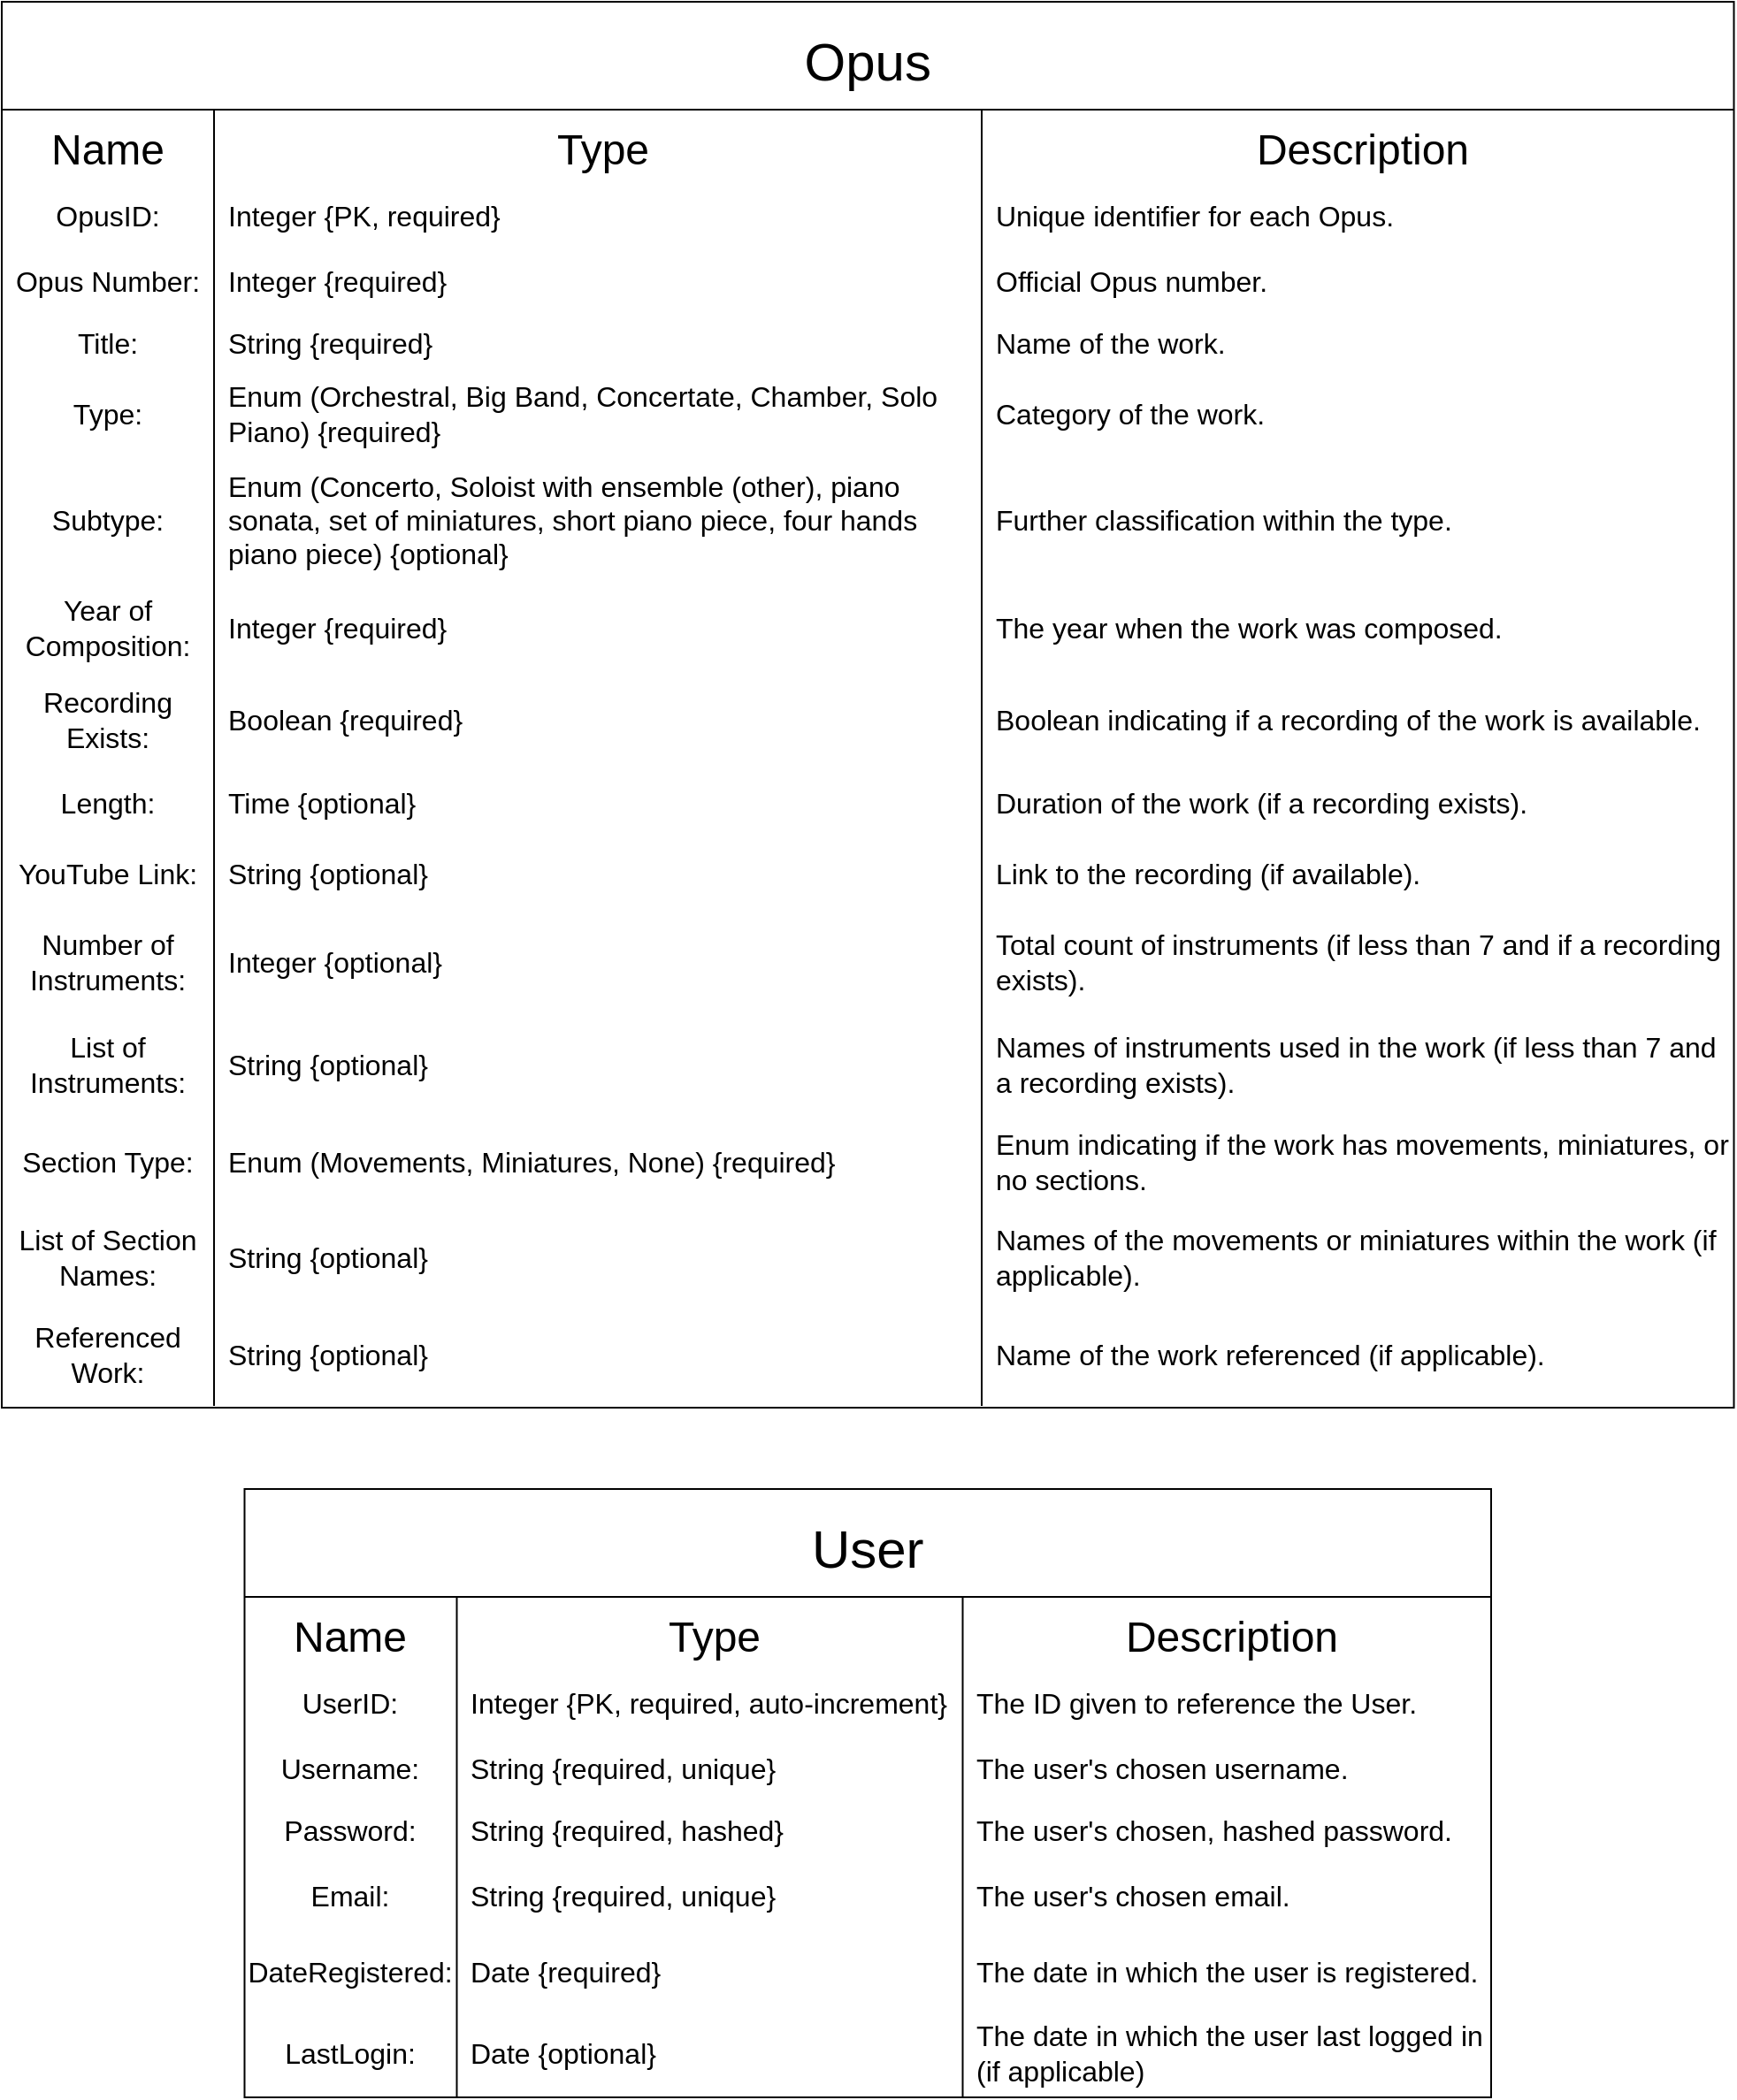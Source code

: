 <mxfile version="21.6.8" type="github">
  <diagram name="Page-1" id="4IrBOUdvrh_5Sq5YBgO_">
    <mxGraphModel dx="1157" dy="1156" grid="0" gridSize="10" guides="1" tooltips="1" connect="1" arrows="1" fold="1" page="0" pageScale="1" pageWidth="850" pageHeight="1100" math="0" shadow="0">
      <root>
        <mxCell id="0" />
        <mxCell id="1" parent="0" />
        <mxCell id="5cEYTImaFFyF1Rz-oEv8-1" value="Opus" style="shape=table;startSize=61;container=1;collapsible=0;childLayout=tableLayout;fixedRows=1;rowLines=0;fontStyle=0;strokeColor=default;fontSize=30;" parent="1" vertex="1">
          <mxGeometry x="-122" y="140" width="979.25" height="795.0" as="geometry" />
        </mxCell>
        <mxCell id="5cEYTImaFFyF1Rz-oEv8-58" style="shape=tableRow;horizontal=0;startSize=0;swimlaneHead=0;swimlaneBody=0;top=0;left=0;bottom=0;right=0;collapsible=0;dropTarget=0;fillColor=none;points=[[0,0.5],[1,0.5]];portConstraint=eastwest;strokeColor=inherit;fontSize=16;" parent="5cEYTImaFFyF1Rz-oEv8-1" vertex="1">
          <mxGeometry y="61" width="979.25" height="45" as="geometry" />
        </mxCell>
        <mxCell id="5cEYTImaFFyF1Rz-oEv8-59" value="Name" style="shape=partialRectangle;html=1;whiteSpace=wrap;connectable=0;fillColor=none;top=0;left=0;bottom=0;right=0;overflow=hidden;pointerEvents=1;strokeColor=inherit;fontSize=24;" parent="5cEYTImaFFyF1Rz-oEv8-58" vertex="1">
          <mxGeometry width="120" height="45" as="geometry">
            <mxRectangle width="120" height="45" as="alternateBounds" />
          </mxGeometry>
        </mxCell>
        <mxCell id="5cEYTImaFFyF1Rz-oEv8-60" value="Type" style="shape=partialRectangle;html=1;whiteSpace=wrap;connectable=0;fillColor=none;top=0;left=0;bottom=0;right=0;align=center;spacingLeft=6;overflow=hidden;strokeColor=inherit;fontSize=24;" parent="5cEYTImaFFyF1Rz-oEv8-58" vertex="1">
          <mxGeometry x="120" width="434" height="45" as="geometry">
            <mxRectangle width="434" height="45" as="alternateBounds" />
          </mxGeometry>
        </mxCell>
        <mxCell id="5cEYTImaFFyF1Rz-oEv8-61" value="Description" style="shape=partialRectangle;html=1;whiteSpace=wrap;connectable=0;fillColor=none;top=0;left=0;bottom=0;right=0;align=center;spacingLeft=6;overflow=hidden;strokeColor=inherit;fontSize=24;" parent="5cEYTImaFFyF1Rz-oEv8-58" vertex="1">
          <mxGeometry x="554" width="425" height="45" as="geometry">
            <mxRectangle width="425" height="45" as="alternateBounds" />
          </mxGeometry>
        </mxCell>
        <mxCell id="5cEYTImaFFyF1Rz-oEv8-2" value="" style="shape=tableRow;horizontal=0;startSize=0;swimlaneHead=0;swimlaneBody=0;top=0;left=0;bottom=0;right=0;collapsible=0;dropTarget=0;fillColor=none;points=[[0,0.5],[1,0.5]];portConstraint=eastwest;strokeColor=inherit;fontSize=16;" parent="5cEYTImaFFyF1Rz-oEv8-1" vertex="1">
          <mxGeometry y="106" width="979.25" height="30" as="geometry" />
        </mxCell>
        <mxCell id="5cEYTImaFFyF1Rz-oEv8-3" value="OpusID:" style="shape=partialRectangle;html=1;whiteSpace=wrap;connectable=0;fillColor=none;top=0;left=0;bottom=0;right=0;overflow=hidden;pointerEvents=1;strokeColor=inherit;fontSize=16;" parent="5cEYTImaFFyF1Rz-oEv8-2" vertex="1">
          <mxGeometry width="120" height="30" as="geometry">
            <mxRectangle width="120" height="30" as="alternateBounds" />
          </mxGeometry>
        </mxCell>
        <mxCell id="5cEYTImaFFyF1Rz-oEv8-4" value="Integer {PK, required}" style="shape=partialRectangle;html=1;whiteSpace=wrap;connectable=0;fillColor=none;top=0;left=0;bottom=0;right=0;align=left;spacingLeft=6;overflow=hidden;strokeColor=inherit;fontSize=16;" parent="5cEYTImaFFyF1Rz-oEv8-2" vertex="1">
          <mxGeometry x="120" width="434" height="30" as="geometry">
            <mxRectangle width="434" height="30" as="alternateBounds" />
          </mxGeometry>
        </mxCell>
        <mxCell id="5cEYTImaFFyF1Rz-oEv8-44" value="Unique identifier for each Opus." style="shape=partialRectangle;html=1;whiteSpace=wrap;connectable=0;fillColor=none;top=0;left=0;bottom=0;right=0;align=left;spacingLeft=6;overflow=hidden;strokeColor=inherit;fontSize=16;" parent="5cEYTImaFFyF1Rz-oEv8-2" vertex="1">
          <mxGeometry x="554" width="425" height="30" as="geometry">
            <mxRectangle width="425" height="30" as="alternateBounds" />
          </mxGeometry>
        </mxCell>
        <mxCell id="5cEYTImaFFyF1Rz-oEv8-5" value="" style="shape=tableRow;horizontal=0;startSize=0;swimlaneHead=0;swimlaneBody=0;top=0;left=0;bottom=0;right=0;collapsible=0;dropTarget=0;fillColor=none;points=[[0,0.5],[1,0.5]];portConstraint=eastwest;strokeColor=inherit;fontSize=16;" parent="5cEYTImaFFyF1Rz-oEv8-1" vertex="1">
          <mxGeometry y="136" width="979.25" height="43" as="geometry" />
        </mxCell>
        <mxCell id="5cEYTImaFFyF1Rz-oEv8-6" value="Opus Number:" style="shape=partialRectangle;html=1;whiteSpace=wrap;connectable=0;fillColor=none;top=0;left=0;bottom=0;right=0;overflow=hidden;strokeColor=inherit;fontSize=16;" parent="5cEYTImaFFyF1Rz-oEv8-5" vertex="1">
          <mxGeometry width="120" height="43" as="geometry">
            <mxRectangle width="120" height="43" as="alternateBounds" />
          </mxGeometry>
        </mxCell>
        <mxCell id="5cEYTImaFFyF1Rz-oEv8-7" value="Integer {required}" style="shape=partialRectangle;html=1;whiteSpace=wrap;connectable=0;fillColor=none;top=0;left=0;bottom=0;right=0;align=left;spacingLeft=6;overflow=hidden;strokeColor=inherit;fontSize=16;" parent="5cEYTImaFFyF1Rz-oEv8-5" vertex="1">
          <mxGeometry x="120" width="434" height="43" as="geometry">
            <mxRectangle width="434" height="43" as="alternateBounds" />
          </mxGeometry>
        </mxCell>
        <mxCell id="5cEYTImaFFyF1Rz-oEv8-45" value="Official Opus number." style="shape=partialRectangle;html=1;whiteSpace=wrap;connectable=0;fillColor=none;top=0;left=0;bottom=0;right=0;align=left;spacingLeft=6;overflow=hidden;strokeColor=inherit;fontSize=16;" parent="5cEYTImaFFyF1Rz-oEv8-5" vertex="1">
          <mxGeometry x="554" width="425" height="43" as="geometry">
            <mxRectangle width="425" height="43" as="alternateBounds" />
          </mxGeometry>
        </mxCell>
        <mxCell id="5cEYTImaFFyF1Rz-oEv8-8" value="" style="shape=tableRow;horizontal=0;startSize=0;swimlaneHead=0;swimlaneBody=0;top=0;left=0;bottom=0;right=0;collapsible=0;dropTarget=0;fillColor=none;points=[[0,0.5],[1,0.5]];portConstraint=eastwest;strokeColor=inherit;fontSize=16;" parent="5cEYTImaFFyF1Rz-oEv8-1" vertex="1">
          <mxGeometry y="179" width="979.25" height="28" as="geometry" />
        </mxCell>
        <mxCell id="5cEYTImaFFyF1Rz-oEv8-9" value="Title:" style="shape=partialRectangle;html=1;whiteSpace=wrap;connectable=0;fillColor=none;top=0;left=0;bottom=0;right=0;overflow=hidden;strokeColor=inherit;fontSize=16;" parent="5cEYTImaFFyF1Rz-oEv8-8" vertex="1">
          <mxGeometry width="120" height="28" as="geometry">
            <mxRectangle width="120" height="28" as="alternateBounds" />
          </mxGeometry>
        </mxCell>
        <mxCell id="5cEYTImaFFyF1Rz-oEv8-10" value="String {required}" style="shape=partialRectangle;html=1;whiteSpace=wrap;connectable=0;fillColor=none;top=0;left=0;bottom=0;right=0;align=left;spacingLeft=6;overflow=hidden;strokeColor=inherit;fontSize=16;" parent="5cEYTImaFFyF1Rz-oEv8-8" vertex="1">
          <mxGeometry x="120" width="434" height="28" as="geometry">
            <mxRectangle width="434" height="28" as="alternateBounds" />
          </mxGeometry>
        </mxCell>
        <mxCell id="5cEYTImaFFyF1Rz-oEv8-46" value="&lt;span style=&quot;color: rgb(0, 0, 0); font-family: Helvetica; font-size: 16px; font-style: normal; font-variant-ligatures: normal; font-variant-caps: normal; font-weight: 400; letter-spacing: normal; orphans: 2; text-align: left; text-indent: 0px; text-transform: none; widows: 2; word-spacing: 0px; -webkit-text-stroke-width: 0px; background-color: rgb(255, 255, 255); text-decoration-thickness: initial; text-decoration-style: initial; text-decoration-color: initial; float: none; display: inline !important;&quot;&gt;Name of the work.&lt;/span&gt;" style="shape=partialRectangle;html=1;whiteSpace=wrap;connectable=0;fillColor=none;top=0;left=0;bottom=0;right=0;align=left;spacingLeft=6;overflow=hidden;strokeColor=inherit;fontSize=16;" parent="5cEYTImaFFyF1Rz-oEv8-8" vertex="1">
          <mxGeometry x="554" width="425" height="28" as="geometry">
            <mxRectangle width="425" height="28" as="alternateBounds" />
          </mxGeometry>
        </mxCell>
        <mxCell id="5cEYTImaFFyF1Rz-oEv8-26" style="shape=tableRow;horizontal=0;startSize=0;swimlaneHead=0;swimlaneBody=0;top=0;left=0;bottom=0;right=0;collapsible=0;dropTarget=0;fillColor=none;points=[[0,0.5],[1,0.5]];portConstraint=eastwest;strokeColor=inherit;fontSize=16;" parent="5cEYTImaFFyF1Rz-oEv8-1" vertex="1">
          <mxGeometry y="207" width="979.25" height="51" as="geometry" />
        </mxCell>
        <mxCell id="5cEYTImaFFyF1Rz-oEv8-27" value="Type:" style="shape=partialRectangle;html=1;whiteSpace=wrap;connectable=0;fillColor=none;top=0;left=0;bottom=0;right=0;overflow=hidden;strokeColor=inherit;fontSize=16;" parent="5cEYTImaFFyF1Rz-oEv8-26" vertex="1">
          <mxGeometry width="120" height="51" as="geometry">
            <mxRectangle width="120" height="51" as="alternateBounds" />
          </mxGeometry>
        </mxCell>
        <mxCell id="5cEYTImaFFyF1Rz-oEv8-28" value="Enum (Orchestral, Big Band, Concertate, Chamber, Solo Piano) {required}" style="shape=partialRectangle;html=1;whiteSpace=wrap;connectable=0;fillColor=none;top=0;left=0;bottom=0;right=0;align=left;spacingLeft=6;overflow=hidden;strokeColor=inherit;fontSize=16;" parent="5cEYTImaFFyF1Rz-oEv8-26" vertex="1">
          <mxGeometry x="120" width="434" height="51" as="geometry">
            <mxRectangle width="434" height="51" as="alternateBounds" />
          </mxGeometry>
        </mxCell>
        <mxCell id="5cEYTImaFFyF1Rz-oEv8-47" value="&lt;span style=&quot;color: rgb(0, 0, 0); font-family: Helvetica; font-size: 16px; font-style: normal; font-variant-ligatures: normal; font-variant-caps: normal; font-weight: 400; letter-spacing: normal; orphans: 2; text-align: left; text-indent: 0px; text-transform: none; widows: 2; word-spacing: 0px; -webkit-text-stroke-width: 0px; background-color: rgb(255, 255, 255); text-decoration-thickness: initial; text-decoration-style: initial; text-decoration-color: initial; float: none; display: inline !important;&quot;&gt;Category of the work.&lt;/span&gt;" style="shape=partialRectangle;html=1;whiteSpace=wrap;connectable=0;fillColor=none;top=0;left=0;bottom=0;right=0;align=left;spacingLeft=6;overflow=hidden;strokeColor=inherit;fontSize=16;" parent="5cEYTImaFFyF1Rz-oEv8-26" vertex="1">
          <mxGeometry x="554" width="425" height="51" as="geometry">
            <mxRectangle width="425" height="51" as="alternateBounds" />
          </mxGeometry>
        </mxCell>
        <mxCell id="5cEYTImaFFyF1Rz-oEv8-23" style="shape=tableRow;horizontal=0;startSize=0;swimlaneHead=0;swimlaneBody=0;top=0;left=0;bottom=0;right=0;collapsible=0;dropTarget=0;fillColor=none;points=[[0,0.5],[1,0.5]];portConstraint=eastwest;strokeColor=inherit;fontSize=16;" parent="5cEYTImaFFyF1Rz-oEv8-1" vertex="1">
          <mxGeometry y="258" width="979.25" height="70" as="geometry" />
        </mxCell>
        <mxCell id="5cEYTImaFFyF1Rz-oEv8-24" value="Subtype:" style="shape=partialRectangle;html=1;whiteSpace=wrap;connectable=0;fillColor=none;top=0;left=0;bottom=0;right=0;overflow=hidden;strokeColor=inherit;fontSize=16;" parent="5cEYTImaFFyF1Rz-oEv8-23" vertex="1">
          <mxGeometry width="120" height="70" as="geometry">
            <mxRectangle width="120" height="70" as="alternateBounds" />
          </mxGeometry>
        </mxCell>
        <mxCell id="5cEYTImaFFyF1Rz-oEv8-25" value="Enum (Concerto, Soloist with ensemble (other), piano sonata, set of miniatures, short piano piece, four hands piano piece) {optional}" style="shape=partialRectangle;html=1;whiteSpace=wrap;connectable=0;fillColor=none;top=0;left=0;bottom=0;right=0;align=left;spacingLeft=6;overflow=hidden;strokeColor=inherit;fontSize=16;" parent="5cEYTImaFFyF1Rz-oEv8-23" vertex="1">
          <mxGeometry x="120" width="434" height="70" as="geometry">
            <mxRectangle width="434" height="70" as="alternateBounds" />
          </mxGeometry>
        </mxCell>
        <mxCell id="5cEYTImaFFyF1Rz-oEv8-48" value="&lt;span style=&quot;color: rgb(0, 0, 0); font-family: Helvetica; font-size: 16px; font-style: normal; font-variant-ligatures: normal; font-variant-caps: normal; font-weight: 400; letter-spacing: normal; orphans: 2; text-align: left; text-indent: 0px; text-transform: none; widows: 2; word-spacing: 0px; -webkit-text-stroke-width: 0px; background-color: rgb(255, 255, 255); text-decoration-thickness: initial; text-decoration-style: initial; text-decoration-color: initial; float: none; display: inline !important;&quot;&gt;Further classification within the type.&lt;/span&gt;" style="shape=partialRectangle;html=1;whiteSpace=wrap;connectable=0;fillColor=none;top=0;left=0;bottom=0;right=0;align=left;spacingLeft=6;overflow=hidden;strokeColor=inherit;fontSize=16;" parent="5cEYTImaFFyF1Rz-oEv8-23" vertex="1">
          <mxGeometry x="554" width="425" height="70" as="geometry">
            <mxRectangle width="425" height="70" as="alternateBounds" />
          </mxGeometry>
        </mxCell>
        <mxCell id="5cEYTImaFFyF1Rz-oEv8-20" style="shape=tableRow;horizontal=0;startSize=0;swimlaneHead=0;swimlaneBody=0;top=0;left=0;bottom=0;right=0;collapsible=0;dropTarget=0;fillColor=none;points=[[0,0.5],[1,0.5]];portConstraint=eastwest;strokeColor=inherit;fontSize=16;" parent="5cEYTImaFFyF1Rz-oEv8-1" vertex="1">
          <mxGeometry y="328" width="979.25" height="51" as="geometry" />
        </mxCell>
        <mxCell id="5cEYTImaFFyF1Rz-oEv8-21" value="Year of Composition:" style="shape=partialRectangle;html=1;whiteSpace=wrap;connectable=0;fillColor=none;top=0;left=0;bottom=0;right=0;overflow=hidden;strokeColor=inherit;fontSize=16;" parent="5cEYTImaFFyF1Rz-oEv8-20" vertex="1">
          <mxGeometry width="120" height="51" as="geometry">
            <mxRectangle width="120" height="51" as="alternateBounds" />
          </mxGeometry>
        </mxCell>
        <mxCell id="5cEYTImaFFyF1Rz-oEv8-22" value="Integer {required}" style="shape=partialRectangle;html=1;whiteSpace=wrap;connectable=0;fillColor=none;top=0;left=0;bottom=0;right=0;align=left;spacingLeft=6;overflow=hidden;strokeColor=inherit;fontSize=16;" parent="5cEYTImaFFyF1Rz-oEv8-20" vertex="1">
          <mxGeometry x="120" width="434" height="51" as="geometry">
            <mxRectangle width="434" height="51" as="alternateBounds" />
          </mxGeometry>
        </mxCell>
        <mxCell id="5cEYTImaFFyF1Rz-oEv8-49" value="&lt;span style=&quot;color: rgb(0, 0, 0); font-family: Helvetica; font-size: 16px; font-style: normal; font-variant-ligatures: normal; font-variant-caps: normal; font-weight: 400; letter-spacing: normal; orphans: 2; text-align: left; text-indent: 0px; text-transform: none; widows: 2; word-spacing: 0px; -webkit-text-stroke-width: 0px; background-color: rgb(255, 255, 255); text-decoration-thickness: initial; text-decoration-style: initial; text-decoration-color: initial; float: none; display: inline !important;&quot;&gt;The year when the work was composed.&lt;/span&gt;" style="shape=partialRectangle;html=1;whiteSpace=wrap;connectable=0;fillColor=none;top=0;left=0;bottom=0;right=0;align=left;spacingLeft=6;overflow=hidden;strokeColor=inherit;fontSize=16;" parent="5cEYTImaFFyF1Rz-oEv8-20" vertex="1">
          <mxGeometry x="554" width="425" height="51" as="geometry">
            <mxRectangle width="425" height="51" as="alternateBounds" />
          </mxGeometry>
        </mxCell>
        <mxCell id="5cEYTImaFFyF1Rz-oEv8-17" style="shape=tableRow;horizontal=0;startSize=0;swimlaneHead=0;swimlaneBody=0;top=0;left=0;bottom=0;right=0;collapsible=0;dropTarget=0;fillColor=none;points=[[0,0.5],[1,0.5]];portConstraint=eastwest;strokeColor=inherit;fontSize=16;" parent="5cEYTImaFFyF1Rz-oEv8-1" vertex="1">
          <mxGeometry y="379" width="979.25" height="53" as="geometry" />
        </mxCell>
        <mxCell id="5cEYTImaFFyF1Rz-oEv8-18" value="Recording Exists:" style="shape=partialRectangle;html=1;whiteSpace=wrap;connectable=0;fillColor=none;top=0;left=0;bottom=0;right=0;overflow=hidden;strokeColor=inherit;fontSize=16;" parent="5cEYTImaFFyF1Rz-oEv8-17" vertex="1">
          <mxGeometry width="120" height="53" as="geometry">
            <mxRectangle width="120" height="53" as="alternateBounds" />
          </mxGeometry>
        </mxCell>
        <mxCell id="5cEYTImaFFyF1Rz-oEv8-19" value="Boolean {required}" style="shape=partialRectangle;html=1;whiteSpace=wrap;connectable=0;fillColor=none;top=0;left=0;bottom=0;right=0;align=left;spacingLeft=6;overflow=hidden;strokeColor=inherit;fontSize=16;" parent="5cEYTImaFFyF1Rz-oEv8-17" vertex="1">
          <mxGeometry x="120" width="434" height="53" as="geometry">
            <mxRectangle width="434" height="53" as="alternateBounds" />
          </mxGeometry>
        </mxCell>
        <mxCell id="5cEYTImaFFyF1Rz-oEv8-50" value="&lt;span style=&quot;color: rgb(0, 0, 0); font-family: Helvetica; font-size: 16px; font-style: normal; font-variant-ligatures: normal; font-variant-caps: normal; font-weight: 400; letter-spacing: normal; orphans: 2; text-align: left; text-indent: 0px; text-transform: none; widows: 2; word-spacing: 0px; -webkit-text-stroke-width: 0px; background-color: rgb(255, 255, 255); text-decoration-thickness: initial; text-decoration-style: initial; text-decoration-color: initial; float: none; display: inline !important;&quot;&gt;Boolean indicating if a recording of the work is available.&lt;/span&gt;" style="shape=partialRectangle;html=1;whiteSpace=wrap;connectable=0;fillColor=none;top=0;left=0;bottom=0;right=0;align=left;spacingLeft=6;overflow=hidden;strokeColor=inherit;fontSize=16;" parent="5cEYTImaFFyF1Rz-oEv8-17" vertex="1">
          <mxGeometry x="554" width="425" height="53" as="geometry">
            <mxRectangle width="425" height="53" as="alternateBounds" />
          </mxGeometry>
        </mxCell>
        <mxCell id="5cEYTImaFFyF1Rz-oEv8-14" style="shape=tableRow;horizontal=0;startSize=0;swimlaneHead=0;swimlaneBody=0;top=0;left=0;bottom=0;right=0;collapsible=0;dropTarget=0;fillColor=none;points=[[0,0.5],[1,0.5]];portConstraint=eastwest;strokeColor=inherit;fontSize=16;" parent="5cEYTImaFFyF1Rz-oEv8-1" vertex="1">
          <mxGeometry y="432" width="979.25" height="41" as="geometry" />
        </mxCell>
        <mxCell id="5cEYTImaFFyF1Rz-oEv8-15" value="Length:" style="shape=partialRectangle;html=1;whiteSpace=wrap;connectable=0;fillColor=none;top=0;left=0;bottom=0;right=0;overflow=hidden;strokeColor=inherit;fontSize=16;" parent="5cEYTImaFFyF1Rz-oEv8-14" vertex="1">
          <mxGeometry width="120" height="41" as="geometry">
            <mxRectangle width="120" height="41" as="alternateBounds" />
          </mxGeometry>
        </mxCell>
        <mxCell id="5cEYTImaFFyF1Rz-oEv8-16" value="Time {optional}" style="shape=partialRectangle;html=1;whiteSpace=wrap;connectable=0;fillColor=none;top=0;left=0;bottom=0;right=0;align=left;spacingLeft=6;overflow=hidden;strokeColor=inherit;fontSize=16;" parent="5cEYTImaFFyF1Rz-oEv8-14" vertex="1">
          <mxGeometry x="120" width="434" height="41" as="geometry">
            <mxRectangle width="434" height="41" as="alternateBounds" />
          </mxGeometry>
        </mxCell>
        <mxCell id="5cEYTImaFFyF1Rz-oEv8-51" value="Duration of the work (if a recording exists)." style="shape=partialRectangle;html=1;whiteSpace=wrap;connectable=0;fillColor=none;top=0;left=0;bottom=0;right=0;align=left;spacingLeft=6;overflow=hidden;strokeColor=inherit;fontSize=16;" parent="5cEYTImaFFyF1Rz-oEv8-14" vertex="1">
          <mxGeometry x="554" width="425" height="41" as="geometry">
            <mxRectangle width="425" height="41" as="alternateBounds" />
          </mxGeometry>
        </mxCell>
        <mxCell id="5cEYTImaFFyF1Rz-oEv8-11" style="shape=tableRow;horizontal=0;startSize=0;swimlaneHead=0;swimlaneBody=0;top=0;left=0;bottom=0;right=0;collapsible=0;dropTarget=0;fillColor=none;points=[[0,0.5],[1,0.5]];portConstraint=eastwest;strokeColor=inherit;fontSize=16;" parent="5cEYTImaFFyF1Rz-oEv8-1" vertex="1">
          <mxGeometry y="473" width="979.25" height="40" as="geometry" />
        </mxCell>
        <mxCell id="5cEYTImaFFyF1Rz-oEv8-12" value="YouTube Link:" style="shape=partialRectangle;html=1;whiteSpace=wrap;connectable=0;fillColor=none;top=0;left=0;bottom=0;right=0;overflow=hidden;strokeColor=inherit;fontSize=16;" parent="5cEYTImaFFyF1Rz-oEv8-11" vertex="1">
          <mxGeometry width="120" height="40" as="geometry">
            <mxRectangle width="120" height="40" as="alternateBounds" />
          </mxGeometry>
        </mxCell>
        <mxCell id="5cEYTImaFFyF1Rz-oEv8-13" value="String {optional}" style="shape=partialRectangle;html=1;whiteSpace=wrap;connectable=0;fillColor=none;top=0;left=0;bottom=0;right=0;align=left;spacingLeft=6;overflow=hidden;strokeColor=inherit;fontSize=16;" parent="5cEYTImaFFyF1Rz-oEv8-11" vertex="1">
          <mxGeometry x="120" width="434" height="40" as="geometry">
            <mxRectangle width="434" height="40" as="alternateBounds" />
          </mxGeometry>
        </mxCell>
        <mxCell id="5cEYTImaFFyF1Rz-oEv8-52" value="Link to the recording (if available)." style="shape=partialRectangle;html=1;whiteSpace=wrap;connectable=0;fillColor=none;top=0;left=0;bottom=0;right=0;align=left;spacingLeft=6;overflow=hidden;strokeColor=inherit;fontSize=16;" parent="5cEYTImaFFyF1Rz-oEv8-11" vertex="1">
          <mxGeometry x="554" width="425" height="40" as="geometry">
            <mxRectangle width="425" height="40" as="alternateBounds" />
          </mxGeometry>
        </mxCell>
        <mxCell id="5cEYTImaFFyF1Rz-oEv8-41" style="shape=tableRow;horizontal=0;startSize=0;swimlaneHead=0;swimlaneBody=0;top=0;left=0;bottom=0;right=0;collapsible=0;dropTarget=0;fillColor=none;points=[[0,0.5],[1,0.5]];portConstraint=eastwest;strokeColor=inherit;fontSize=16;" parent="5cEYTImaFFyF1Rz-oEv8-1" vertex="1">
          <mxGeometry y="513" width="979.25" height="60" as="geometry" />
        </mxCell>
        <mxCell id="5cEYTImaFFyF1Rz-oEv8-42" value="Number of Instruments:" style="shape=partialRectangle;html=1;whiteSpace=wrap;connectable=0;fillColor=none;top=0;left=0;bottom=0;right=0;overflow=hidden;strokeColor=inherit;fontSize=16;" parent="5cEYTImaFFyF1Rz-oEv8-41" vertex="1">
          <mxGeometry width="120" height="60" as="geometry">
            <mxRectangle width="120" height="60" as="alternateBounds" />
          </mxGeometry>
        </mxCell>
        <mxCell id="5cEYTImaFFyF1Rz-oEv8-43" value="Integer {optional}" style="shape=partialRectangle;html=1;whiteSpace=wrap;connectable=0;fillColor=none;top=0;left=0;bottom=0;right=0;align=left;spacingLeft=6;overflow=hidden;strokeColor=inherit;fontSize=16;" parent="5cEYTImaFFyF1Rz-oEv8-41" vertex="1">
          <mxGeometry x="120" width="434" height="60" as="geometry">
            <mxRectangle width="434" height="60" as="alternateBounds" />
          </mxGeometry>
        </mxCell>
        <mxCell id="5cEYTImaFFyF1Rz-oEv8-53" value="Total count of instruments (if less than 7 and if a recording exists)." style="shape=partialRectangle;html=1;whiteSpace=wrap;connectable=0;fillColor=none;top=0;left=0;bottom=0;right=0;align=left;spacingLeft=6;overflow=hidden;strokeColor=inherit;fontSize=16;" parent="5cEYTImaFFyF1Rz-oEv8-41" vertex="1">
          <mxGeometry x="554" width="425" height="60" as="geometry">
            <mxRectangle width="425" height="60" as="alternateBounds" />
          </mxGeometry>
        </mxCell>
        <mxCell id="5cEYTImaFFyF1Rz-oEv8-38" style="shape=tableRow;horizontal=0;startSize=0;swimlaneHead=0;swimlaneBody=0;top=0;left=0;bottom=0;right=0;collapsible=0;dropTarget=0;fillColor=none;points=[[0,0.5],[1,0.5]];portConstraint=eastwest;strokeColor=inherit;fontSize=16;" parent="5cEYTImaFFyF1Rz-oEv8-1" vertex="1">
          <mxGeometry y="573" width="979.25" height="56" as="geometry" />
        </mxCell>
        <mxCell id="5cEYTImaFFyF1Rz-oEv8-39" value="List of Instruments:" style="shape=partialRectangle;html=1;whiteSpace=wrap;connectable=0;fillColor=none;top=0;left=0;bottom=0;right=0;overflow=hidden;strokeColor=inherit;fontSize=16;" parent="5cEYTImaFFyF1Rz-oEv8-38" vertex="1">
          <mxGeometry width="120" height="56" as="geometry">
            <mxRectangle width="120" height="56" as="alternateBounds" />
          </mxGeometry>
        </mxCell>
        <mxCell id="5cEYTImaFFyF1Rz-oEv8-40" value="String {optional}" style="shape=partialRectangle;html=1;whiteSpace=wrap;connectable=0;fillColor=none;top=0;left=0;bottom=0;right=0;align=left;spacingLeft=6;overflow=hidden;strokeColor=inherit;fontSize=16;" parent="5cEYTImaFFyF1Rz-oEv8-38" vertex="1">
          <mxGeometry x="120" width="434" height="56" as="geometry">
            <mxRectangle width="434" height="56" as="alternateBounds" />
          </mxGeometry>
        </mxCell>
        <mxCell id="5cEYTImaFFyF1Rz-oEv8-54" value="Names of instruments used in the work (if less than 7 and a recording exists)." style="shape=partialRectangle;html=1;whiteSpace=wrap;connectable=0;fillColor=none;top=0;left=0;bottom=0;right=0;align=left;spacingLeft=6;overflow=hidden;strokeColor=inherit;fontSize=16;" parent="5cEYTImaFFyF1Rz-oEv8-38" vertex="1">
          <mxGeometry x="554" width="425" height="56" as="geometry">
            <mxRectangle width="425" height="56" as="alternateBounds" />
          </mxGeometry>
        </mxCell>
        <mxCell id="5cEYTImaFFyF1Rz-oEv8-35" style="shape=tableRow;horizontal=0;startSize=0;swimlaneHead=0;swimlaneBody=0;top=0;left=0;bottom=0;right=0;collapsible=0;dropTarget=0;fillColor=none;points=[[0,0.5],[1,0.5]];portConstraint=eastwest;strokeColor=inherit;fontSize=16;" parent="5cEYTImaFFyF1Rz-oEv8-1" vertex="1">
          <mxGeometry y="629" width="979.25" height="54" as="geometry" />
        </mxCell>
        <mxCell id="5cEYTImaFFyF1Rz-oEv8-36" value="Section Type:" style="shape=partialRectangle;html=1;whiteSpace=wrap;connectable=0;fillColor=none;top=0;left=0;bottom=0;right=0;overflow=hidden;strokeColor=inherit;fontSize=16;" parent="5cEYTImaFFyF1Rz-oEv8-35" vertex="1">
          <mxGeometry width="120" height="54" as="geometry">
            <mxRectangle width="120" height="54" as="alternateBounds" />
          </mxGeometry>
        </mxCell>
        <mxCell id="5cEYTImaFFyF1Rz-oEv8-37" value="Enum (Movements, Miniatures, None) {required}" style="shape=partialRectangle;html=1;whiteSpace=wrap;connectable=0;fillColor=none;top=0;left=0;bottom=0;right=0;align=left;spacingLeft=6;overflow=hidden;strokeColor=inherit;fontSize=16;" parent="5cEYTImaFFyF1Rz-oEv8-35" vertex="1">
          <mxGeometry x="120" width="434" height="54" as="geometry">
            <mxRectangle width="434" height="54" as="alternateBounds" />
          </mxGeometry>
        </mxCell>
        <mxCell id="5cEYTImaFFyF1Rz-oEv8-55" value="Enum indicating if the work has movements, miniatures, or no sections." style="shape=partialRectangle;html=1;whiteSpace=wrap;connectable=0;fillColor=none;top=0;left=0;bottom=0;right=0;align=left;spacingLeft=6;overflow=hidden;strokeColor=inherit;fontSize=16;" parent="5cEYTImaFFyF1Rz-oEv8-35" vertex="1">
          <mxGeometry x="554" width="425" height="54" as="geometry">
            <mxRectangle width="425" height="54" as="alternateBounds" />
          </mxGeometry>
        </mxCell>
        <mxCell id="5cEYTImaFFyF1Rz-oEv8-32" style="shape=tableRow;horizontal=0;startSize=0;swimlaneHead=0;swimlaneBody=0;top=0;left=0;bottom=0;right=0;collapsible=0;dropTarget=0;fillColor=none;points=[[0,0.5],[1,0.5]];portConstraint=eastwest;strokeColor=inherit;fontSize=16;" parent="5cEYTImaFFyF1Rz-oEv8-1" vertex="1">
          <mxGeometry y="683" width="979.25" height="53" as="geometry" />
        </mxCell>
        <mxCell id="5cEYTImaFFyF1Rz-oEv8-33" value="List of Section Names:" style="shape=partialRectangle;html=1;whiteSpace=wrap;connectable=0;fillColor=none;top=0;left=0;bottom=0;right=0;overflow=hidden;strokeColor=inherit;fontSize=16;" parent="5cEYTImaFFyF1Rz-oEv8-32" vertex="1">
          <mxGeometry width="120" height="53" as="geometry">
            <mxRectangle width="120" height="53" as="alternateBounds" />
          </mxGeometry>
        </mxCell>
        <mxCell id="5cEYTImaFFyF1Rz-oEv8-34" value="String {optional}" style="shape=partialRectangle;html=1;whiteSpace=wrap;connectable=0;fillColor=none;top=0;left=0;bottom=0;right=0;align=left;spacingLeft=6;overflow=hidden;strokeColor=inherit;fontSize=16;" parent="5cEYTImaFFyF1Rz-oEv8-32" vertex="1">
          <mxGeometry x="120" width="434" height="53" as="geometry">
            <mxRectangle width="434" height="53" as="alternateBounds" />
          </mxGeometry>
        </mxCell>
        <mxCell id="5cEYTImaFFyF1Rz-oEv8-56" value="Names of the movements or miniatures within the work (if applicable)." style="shape=partialRectangle;html=1;whiteSpace=wrap;connectable=0;fillColor=none;top=0;left=0;bottom=0;right=0;align=left;spacingLeft=6;overflow=hidden;strokeColor=inherit;fontSize=16;" parent="5cEYTImaFFyF1Rz-oEv8-32" vertex="1">
          <mxGeometry x="554" width="425" height="53" as="geometry">
            <mxRectangle width="425" height="53" as="alternateBounds" />
          </mxGeometry>
        </mxCell>
        <mxCell id="5cEYTImaFFyF1Rz-oEv8-29" style="shape=tableRow;horizontal=0;startSize=0;swimlaneHead=0;swimlaneBody=0;top=0;left=0;bottom=0;right=0;collapsible=0;dropTarget=0;fillColor=none;points=[[0,0.5],[1,0.5]];portConstraint=eastwest;strokeColor=inherit;fontSize=16;" parent="5cEYTImaFFyF1Rz-oEv8-1" vertex="1">
          <mxGeometry y="736" width="979.25" height="58" as="geometry" />
        </mxCell>
        <mxCell id="5cEYTImaFFyF1Rz-oEv8-30" value="Referenced Work:" style="shape=partialRectangle;html=1;whiteSpace=wrap;connectable=0;fillColor=none;top=0;left=0;bottom=0;right=0;overflow=hidden;strokeColor=inherit;fontSize=16;" parent="5cEYTImaFFyF1Rz-oEv8-29" vertex="1">
          <mxGeometry width="120" height="58" as="geometry">
            <mxRectangle width="120" height="58" as="alternateBounds" />
          </mxGeometry>
        </mxCell>
        <mxCell id="5cEYTImaFFyF1Rz-oEv8-31" value="String {optional}" style="shape=partialRectangle;html=1;whiteSpace=wrap;connectable=0;fillColor=none;top=0;left=0;bottom=0;right=0;align=left;spacingLeft=6;overflow=hidden;strokeColor=inherit;fontSize=16;" parent="5cEYTImaFFyF1Rz-oEv8-29" vertex="1">
          <mxGeometry x="120" width="434" height="58" as="geometry">
            <mxRectangle width="434" height="58" as="alternateBounds" />
          </mxGeometry>
        </mxCell>
        <mxCell id="5cEYTImaFFyF1Rz-oEv8-57" value="Name of the work referenced (if applicable)." style="shape=partialRectangle;html=1;whiteSpace=wrap;connectable=0;fillColor=none;top=0;left=0;bottom=0;right=0;align=left;spacingLeft=6;overflow=hidden;strokeColor=inherit;fontSize=16;" parent="5cEYTImaFFyF1Rz-oEv8-29" vertex="1">
          <mxGeometry x="554" width="425" height="58" as="geometry">
            <mxRectangle width="425" height="58" as="alternateBounds" />
          </mxGeometry>
        </mxCell>
        <mxCell id="5cEYTImaFFyF1Rz-oEv8-124" value="User" style="shape=table;startSize=61;container=1;collapsible=0;childLayout=tableLayout;fixedRows=1;rowLines=0;fontStyle=0;strokeColor=default;fontSize=30;" parent="1" vertex="1">
          <mxGeometry x="15.25" y="981" width="704.75" height="344" as="geometry" />
        </mxCell>
        <mxCell id="5cEYTImaFFyF1Rz-oEv8-125" style="shape=tableRow;horizontal=0;startSize=0;swimlaneHead=0;swimlaneBody=0;top=0;left=0;bottom=0;right=0;collapsible=0;dropTarget=0;fillColor=none;points=[[0,0.5],[1,0.5]];portConstraint=eastwest;strokeColor=inherit;fontSize=16;" parent="5cEYTImaFFyF1Rz-oEv8-124" vertex="1">
          <mxGeometry y="61" width="704.75" height="45" as="geometry" />
        </mxCell>
        <mxCell id="5cEYTImaFFyF1Rz-oEv8-126" value="Name" style="shape=partialRectangle;html=1;whiteSpace=wrap;connectable=0;fillColor=none;top=0;left=0;bottom=0;right=0;overflow=hidden;pointerEvents=1;strokeColor=inherit;fontSize=24;" parent="5cEYTImaFFyF1Rz-oEv8-125" vertex="1">
          <mxGeometry width="120" height="45" as="geometry">
            <mxRectangle width="120" height="45" as="alternateBounds" />
          </mxGeometry>
        </mxCell>
        <mxCell id="5cEYTImaFFyF1Rz-oEv8-127" value="Type" style="shape=partialRectangle;html=1;whiteSpace=wrap;connectable=0;fillColor=none;top=0;left=0;bottom=0;right=0;align=center;spacingLeft=6;overflow=hidden;strokeColor=inherit;fontSize=24;" parent="5cEYTImaFFyF1Rz-oEv8-125" vertex="1">
          <mxGeometry x="120" width="286" height="45" as="geometry">
            <mxRectangle width="286" height="45" as="alternateBounds" />
          </mxGeometry>
        </mxCell>
        <mxCell id="5cEYTImaFFyF1Rz-oEv8-128" value="Description" style="shape=partialRectangle;html=1;whiteSpace=wrap;connectable=0;fillColor=none;top=0;left=0;bottom=0;right=0;align=center;spacingLeft=6;overflow=hidden;strokeColor=inherit;fontSize=24;" parent="5cEYTImaFFyF1Rz-oEv8-125" vertex="1">
          <mxGeometry x="406" width="299" height="45" as="geometry">
            <mxRectangle width="299" height="45" as="alternateBounds" />
          </mxGeometry>
        </mxCell>
        <mxCell id="5cEYTImaFFyF1Rz-oEv8-129" value="" style="shape=tableRow;horizontal=0;startSize=0;swimlaneHead=0;swimlaneBody=0;top=0;left=0;bottom=0;right=0;collapsible=0;dropTarget=0;fillColor=none;points=[[0,0.5],[1,0.5]];portConstraint=eastwest;strokeColor=inherit;fontSize=16;" parent="5cEYTImaFFyF1Rz-oEv8-124" vertex="1">
          <mxGeometry y="106" width="704.75" height="30" as="geometry" />
        </mxCell>
        <mxCell id="5cEYTImaFFyF1Rz-oEv8-130" value="UserID:" style="shape=partialRectangle;html=1;whiteSpace=wrap;connectable=0;fillColor=none;top=0;left=0;bottom=0;right=0;overflow=hidden;pointerEvents=1;strokeColor=inherit;fontSize=16;" parent="5cEYTImaFFyF1Rz-oEv8-129" vertex="1">
          <mxGeometry width="120" height="30" as="geometry">
            <mxRectangle width="120" height="30" as="alternateBounds" />
          </mxGeometry>
        </mxCell>
        <mxCell id="5cEYTImaFFyF1Rz-oEv8-131" value="Integer {PK, required, auto-increment}" style="shape=partialRectangle;html=1;whiteSpace=wrap;connectable=0;fillColor=none;top=0;left=0;bottom=0;right=0;align=left;spacingLeft=6;overflow=hidden;strokeColor=inherit;fontSize=16;" parent="5cEYTImaFFyF1Rz-oEv8-129" vertex="1">
          <mxGeometry x="120" width="286" height="30" as="geometry">
            <mxRectangle width="286" height="30" as="alternateBounds" />
          </mxGeometry>
        </mxCell>
        <mxCell id="5cEYTImaFFyF1Rz-oEv8-132" value="The ID given to reference the User." style="shape=partialRectangle;html=1;whiteSpace=wrap;connectable=0;fillColor=none;top=0;left=0;bottom=0;right=0;align=left;spacingLeft=6;overflow=hidden;strokeColor=inherit;fontSize=16;" parent="5cEYTImaFFyF1Rz-oEv8-129" vertex="1">
          <mxGeometry x="406" width="299" height="30" as="geometry">
            <mxRectangle width="299" height="30" as="alternateBounds" />
          </mxGeometry>
        </mxCell>
        <mxCell id="5cEYTImaFFyF1Rz-oEv8-133" value="" style="shape=tableRow;horizontal=0;startSize=0;swimlaneHead=0;swimlaneBody=0;top=0;left=0;bottom=0;right=0;collapsible=0;dropTarget=0;fillColor=none;points=[[0,0.5],[1,0.5]];portConstraint=eastwest;strokeColor=inherit;fontSize=16;" parent="5cEYTImaFFyF1Rz-oEv8-124" vertex="1">
          <mxGeometry y="136" width="704.75" height="43" as="geometry" />
        </mxCell>
        <mxCell id="5cEYTImaFFyF1Rz-oEv8-134" value="Username:" style="shape=partialRectangle;html=1;whiteSpace=wrap;connectable=0;fillColor=none;top=0;left=0;bottom=0;right=0;overflow=hidden;strokeColor=inherit;fontSize=16;" parent="5cEYTImaFFyF1Rz-oEv8-133" vertex="1">
          <mxGeometry width="120" height="43" as="geometry">
            <mxRectangle width="120" height="43" as="alternateBounds" />
          </mxGeometry>
        </mxCell>
        <mxCell id="5cEYTImaFFyF1Rz-oEv8-135" value="String {required, unique}" style="shape=partialRectangle;html=1;whiteSpace=wrap;connectable=0;fillColor=none;top=0;left=0;bottom=0;right=0;align=left;spacingLeft=6;overflow=hidden;strokeColor=inherit;fontSize=16;" parent="5cEYTImaFFyF1Rz-oEv8-133" vertex="1">
          <mxGeometry x="120" width="286" height="43" as="geometry">
            <mxRectangle width="286" height="43" as="alternateBounds" />
          </mxGeometry>
        </mxCell>
        <mxCell id="5cEYTImaFFyF1Rz-oEv8-136" value="The user&#39;s chosen username." style="shape=partialRectangle;html=1;whiteSpace=wrap;connectable=0;fillColor=none;top=0;left=0;bottom=0;right=0;align=left;spacingLeft=6;overflow=hidden;strokeColor=inherit;fontSize=16;" parent="5cEYTImaFFyF1Rz-oEv8-133" vertex="1">
          <mxGeometry x="406" width="299" height="43" as="geometry">
            <mxRectangle width="299" height="43" as="alternateBounds" />
          </mxGeometry>
        </mxCell>
        <mxCell id="5cEYTImaFFyF1Rz-oEv8-137" value="" style="shape=tableRow;horizontal=0;startSize=0;swimlaneHead=0;swimlaneBody=0;top=0;left=0;bottom=0;right=0;collapsible=0;dropTarget=0;fillColor=none;points=[[0,0.5],[1,0.5]];portConstraint=eastwest;strokeColor=inherit;fontSize=16;" parent="5cEYTImaFFyF1Rz-oEv8-124" vertex="1">
          <mxGeometry y="179" width="704.75" height="28" as="geometry" />
        </mxCell>
        <mxCell id="5cEYTImaFFyF1Rz-oEv8-138" value="Password:" style="shape=partialRectangle;html=1;whiteSpace=wrap;connectable=0;fillColor=none;top=0;left=0;bottom=0;right=0;overflow=hidden;strokeColor=inherit;fontSize=16;" parent="5cEYTImaFFyF1Rz-oEv8-137" vertex="1">
          <mxGeometry width="120" height="28" as="geometry">
            <mxRectangle width="120" height="28" as="alternateBounds" />
          </mxGeometry>
        </mxCell>
        <mxCell id="5cEYTImaFFyF1Rz-oEv8-139" value="String {required, hashed}" style="shape=partialRectangle;html=1;whiteSpace=wrap;connectable=0;fillColor=none;top=0;left=0;bottom=0;right=0;align=left;spacingLeft=6;overflow=hidden;strokeColor=inherit;fontSize=16;" parent="5cEYTImaFFyF1Rz-oEv8-137" vertex="1">
          <mxGeometry x="120" width="286" height="28" as="geometry">
            <mxRectangle width="286" height="28" as="alternateBounds" />
          </mxGeometry>
        </mxCell>
        <mxCell id="5cEYTImaFFyF1Rz-oEv8-140" value="&lt;span style=&quot;color: rgb(0, 0, 0); font-family: Helvetica; font-size: 16px; font-style: normal; font-variant-ligatures: normal; font-variant-caps: normal; font-weight: 400; letter-spacing: normal; orphans: 2; text-align: left; text-indent: 0px; text-transform: none; widows: 2; word-spacing: 0px; -webkit-text-stroke-width: 0px; background-color: rgb(255, 255, 255); text-decoration-thickness: initial; text-decoration-style: initial; text-decoration-color: initial; float: none; display: inline !important;&quot;&gt;The user&#39;s chosen, hashed password.&lt;/span&gt;" style="shape=partialRectangle;html=1;whiteSpace=wrap;connectable=0;fillColor=none;top=0;left=0;bottom=0;right=0;align=left;spacingLeft=6;overflow=hidden;strokeColor=inherit;fontSize=16;" parent="5cEYTImaFFyF1Rz-oEv8-137" vertex="1">
          <mxGeometry x="406" width="299" height="28" as="geometry">
            <mxRectangle width="299" height="28" as="alternateBounds" />
          </mxGeometry>
        </mxCell>
        <mxCell id="5cEYTImaFFyF1Rz-oEv8-141" style="shape=tableRow;horizontal=0;startSize=0;swimlaneHead=0;swimlaneBody=0;top=0;left=0;bottom=0;right=0;collapsible=0;dropTarget=0;fillColor=none;points=[[0,0.5],[1,0.5]];portConstraint=eastwest;strokeColor=inherit;fontSize=16;" parent="5cEYTImaFFyF1Rz-oEv8-124" vertex="1">
          <mxGeometry y="207" width="704.75" height="46" as="geometry" />
        </mxCell>
        <mxCell id="5cEYTImaFFyF1Rz-oEv8-142" value="Email:" style="shape=partialRectangle;html=1;whiteSpace=wrap;connectable=0;fillColor=none;top=0;left=0;bottom=0;right=0;overflow=hidden;strokeColor=inherit;fontSize=16;" parent="5cEYTImaFFyF1Rz-oEv8-141" vertex="1">
          <mxGeometry width="120" height="46" as="geometry">
            <mxRectangle width="120" height="46" as="alternateBounds" />
          </mxGeometry>
        </mxCell>
        <mxCell id="5cEYTImaFFyF1Rz-oEv8-143" value="String {required, unique}" style="shape=partialRectangle;html=1;whiteSpace=wrap;connectable=0;fillColor=none;top=0;left=0;bottom=0;right=0;align=left;spacingLeft=6;overflow=hidden;strokeColor=inherit;fontSize=16;" parent="5cEYTImaFFyF1Rz-oEv8-141" vertex="1">
          <mxGeometry x="120" width="286" height="46" as="geometry">
            <mxRectangle width="286" height="46" as="alternateBounds" />
          </mxGeometry>
        </mxCell>
        <mxCell id="5cEYTImaFFyF1Rz-oEv8-144" value="&lt;span style=&quot;color: rgb(0, 0, 0); font-family: Helvetica; font-size: 16px; font-style: normal; font-variant-ligatures: normal; font-variant-caps: normal; font-weight: 400; letter-spacing: normal; orphans: 2; text-align: left; text-indent: 0px; text-transform: none; widows: 2; word-spacing: 0px; -webkit-text-stroke-width: 0px; background-color: rgb(255, 255, 255); text-decoration-thickness: initial; text-decoration-style: initial; text-decoration-color: initial; float: none; display: inline !important;&quot;&gt;The user&#39;s chosen email.&lt;/span&gt;" style="shape=partialRectangle;html=1;whiteSpace=wrap;connectable=0;fillColor=none;top=0;left=0;bottom=0;right=0;align=left;spacingLeft=6;overflow=hidden;strokeColor=inherit;fontSize=16;" parent="5cEYTImaFFyF1Rz-oEv8-141" vertex="1">
          <mxGeometry x="406" width="299" height="46" as="geometry">
            <mxRectangle width="299" height="46" as="alternateBounds" />
          </mxGeometry>
        </mxCell>
        <mxCell id="5cEYTImaFFyF1Rz-oEv8-145" style="shape=tableRow;horizontal=0;startSize=0;swimlaneHead=0;swimlaneBody=0;top=0;left=0;bottom=0;right=0;collapsible=0;dropTarget=0;fillColor=none;points=[[0,0.5],[1,0.5]];portConstraint=eastwest;strokeColor=inherit;fontSize=16;" parent="5cEYTImaFFyF1Rz-oEv8-124" vertex="1">
          <mxGeometry y="253" width="704.75" height="40" as="geometry" />
        </mxCell>
        <mxCell id="5cEYTImaFFyF1Rz-oEv8-146" value="DateRegistered:" style="shape=partialRectangle;html=1;whiteSpace=wrap;connectable=0;fillColor=none;top=0;left=0;bottom=0;right=0;overflow=hidden;strokeColor=inherit;fontSize=16;" parent="5cEYTImaFFyF1Rz-oEv8-145" vertex="1">
          <mxGeometry width="120" height="40" as="geometry">
            <mxRectangle width="120" height="40" as="alternateBounds" />
          </mxGeometry>
        </mxCell>
        <mxCell id="5cEYTImaFFyF1Rz-oEv8-147" value="Date {required}" style="shape=partialRectangle;html=1;whiteSpace=wrap;connectable=0;fillColor=none;top=0;left=0;bottom=0;right=0;align=left;spacingLeft=6;overflow=hidden;strokeColor=inherit;fontSize=16;" parent="5cEYTImaFFyF1Rz-oEv8-145" vertex="1">
          <mxGeometry x="120" width="286" height="40" as="geometry">
            <mxRectangle width="286" height="40" as="alternateBounds" />
          </mxGeometry>
        </mxCell>
        <mxCell id="5cEYTImaFFyF1Rz-oEv8-148" value="&lt;span style=&quot;color: rgb(0, 0, 0); font-family: Helvetica; font-size: 16px; font-style: normal; font-variant-ligatures: normal; font-variant-caps: normal; font-weight: 400; letter-spacing: normal; orphans: 2; text-align: left; text-indent: 0px; text-transform: none; widows: 2; word-spacing: 0px; -webkit-text-stroke-width: 0px; background-color: rgb(255, 255, 255); text-decoration-thickness: initial; text-decoration-style: initial; text-decoration-color: initial; float: none; display: inline !important;&quot;&gt;The date in which the user is registered.&lt;/span&gt;" style="shape=partialRectangle;html=1;whiteSpace=wrap;connectable=0;fillColor=none;top=0;left=0;bottom=0;right=0;align=left;spacingLeft=6;overflow=hidden;strokeColor=inherit;fontSize=16;" parent="5cEYTImaFFyF1Rz-oEv8-145" vertex="1">
          <mxGeometry x="406" width="299" height="40" as="geometry">
            <mxRectangle width="299" height="40" as="alternateBounds" />
          </mxGeometry>
        </mxCell>
        <mxCell id="5cEYTImaFFyF1Rz-oEv8-149" style="shape=tableRow;horizontal=0;startSize=0;swimlaneHead=0;swimlaneBody=0;top=0;left=0;bottom=0;right=0;collapsible=0;dropTarget=0;fillColor=none;points=[[0,0.5],[1,0.5]];portConstraint=eastwest;strokeColor=inherit;fontSize=16;" parent="5cEYTImaFFyF1Rz-oEv8-124" vertex="1">
          <mxGeometry y="293" width="704.75" height="51" as="geometry" />
        </mxCell>
        <mxCell id="5cEYTImaFFyF1Rz-oEv8-150" value="LastLogin:" style="shape=partialRectangle;html=1;whiteSpace=wrap;connectable=0;fillColor=none;top=0;left=0;bottom=0;right=0;overflow=hidden;strokeColor=inherit;fontSize=16;" parent="5cEYTImaFFyF1Rz-oEv8-149" vertex="1">
          <mxGeometry width="120" height="51" as="geometry">
            <mxRectangle width="120" height="51" as="alternateBounds" />
          </mxGeometry>
        </mxCell>
        <mxCell id="5cEYTImaFFyF1Rz-oEv8-151" value="Date {optional}" style="shape=partialRectangle;html=1;whiteSpace=wrap;connectable=0;fillColor=none;top=0;left=0;bottom=0;right=0;align=left;spacingLeft=6;overflow=hidden;strokeColor=inherit;fontSize=16;" parent="5cEYTImaFFyF1Rz-oEv8-149" vertex="1">
          <mxGeometry x="120" width="286" height="51" as="geometry">
            <mxRectangle width="286" height="51" as="alternateBounds" />
          </mxGeometry>
        </mxCell>
        <mxCell id="5cEYTImaFFyF1Rz-oEv8-152" value="&lt;span style=&quot;color: rgb(0, 0, 0); font-family: Helvetica; font-size: 16px; font-style: normal; font-variant-ligatures: normal; font-variant-caps: normal; font-weight: 400; letter-spacing: normal; orphans: 2; text-align: left; text-indent: 0px; text-transform: none; widows: 2; word-spacing: 0px; -webkit-text-stroke-width: 0px; background-color: rgb(255, 255, 255); text-decoration-thickness: initial; text-decoration-style: initial; text-decoration-color: initial; float: none; display: inline !important;&quot;&gt;The date in which the user last logged in (if applicable)&lt;/span&gt;" style="shape=partialRectangle;html=1;whiteSpace=wrap;connectable=0;fillColor=none;top=0;left=0;bottom=0;right=0;align=left;spacingLeft=6;overflow=hidden;strokeColor=inherit;fontSize=16;" parent="5cEYTImaFFyF1Rz-oEv8-149" vertex="1">
          <mxGeometry x="406" width="299" height="51" as="geometry">
            <mxRectangle width="299" height="51" as="alternateBounds" />
          </mxGeometry>
        </mxCell>
      </root>
    </mxGraphModel>
  </diagram>
</mxfile>
